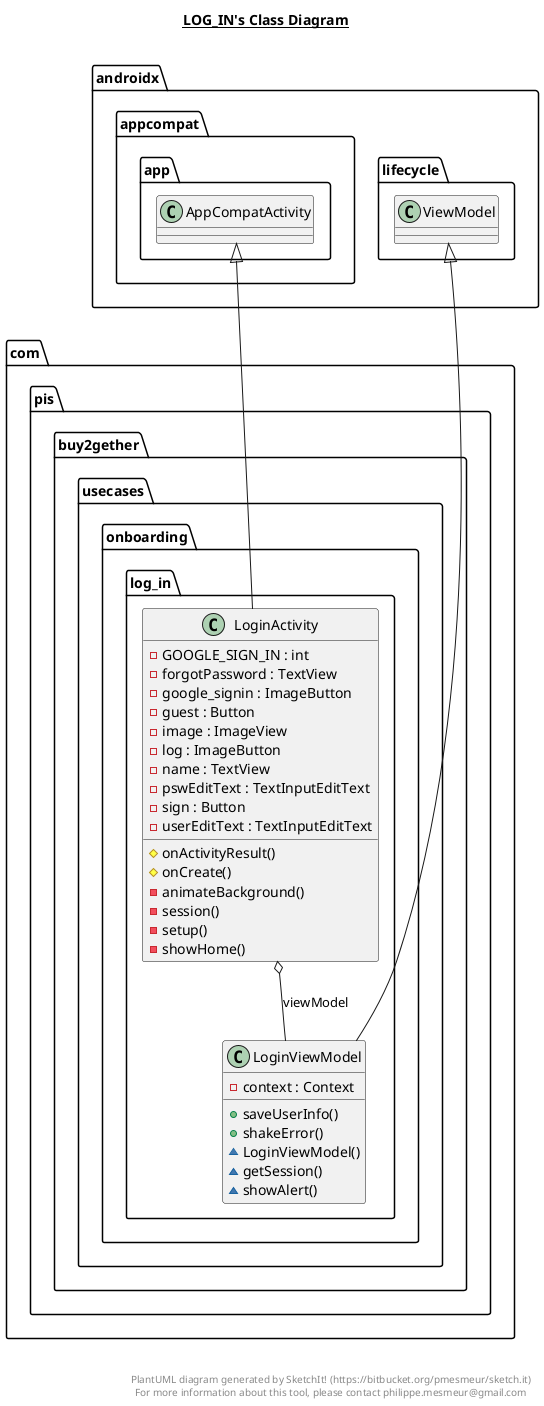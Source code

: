@startuml

title __LOG_IN's Class Diagram__\n

  namespace com.pis.buy2gether {
    namespace usecases.onboarding.log_in {
      class com.pis.buy2gether.usecases.onboarding.log_in.LoginActivity {
          - GOOGLE_SIGN_IN : int
          - forgotPassword : TextView
          - google_signin : ImageButton
          - guest : Button
          - image : ImageView
          - log : ImageButton
          - name : TextView
          - pswEditText : TextInputEditText
          - sign : Button
          - userEditText : TextInputEditText
          # onActivityResult()
          # onCreate()
          - animateBackground()
          - session()
          - setup()
          - showHome()
      }
    }
  }
  

  namespace com.pis.buy2gether {
    namespace usecases.onboarding.log_in {
      class com.pis.buy2gether.usecases.onboarding.log_in.LoginViewModel {
          - context : Context
          + saveUserInfo()
          + shakeError()
          ~ LoginViewModel()
          ~ getSession()
          ~ showAlert()
      }
    }
  }
  

  com.pis.buy2gether.usecases.onboarding.log_in.LoginActivity -up-|> androidx.appcompat.app.AppCompatActivity
  com.pis.buy2gether.usecases.onboarding.log_in.LoginActivity o-- com.pis.buy2gether.usecases.onboarding.log_in.LoginViewModel : viewModel
  com.pis.buy2gether.usecases.onboarding.log_in.LoginViewModel -up-|> androidx.lifecycle.ViewModel


right footer


PlantUML diagram generated by SketchIt! (https://bitbucket.org/pmesmeur/sketch.it)
For more information about this tool, please contact philippe.mesmeur@gmail.com
endfooter

@enduml
